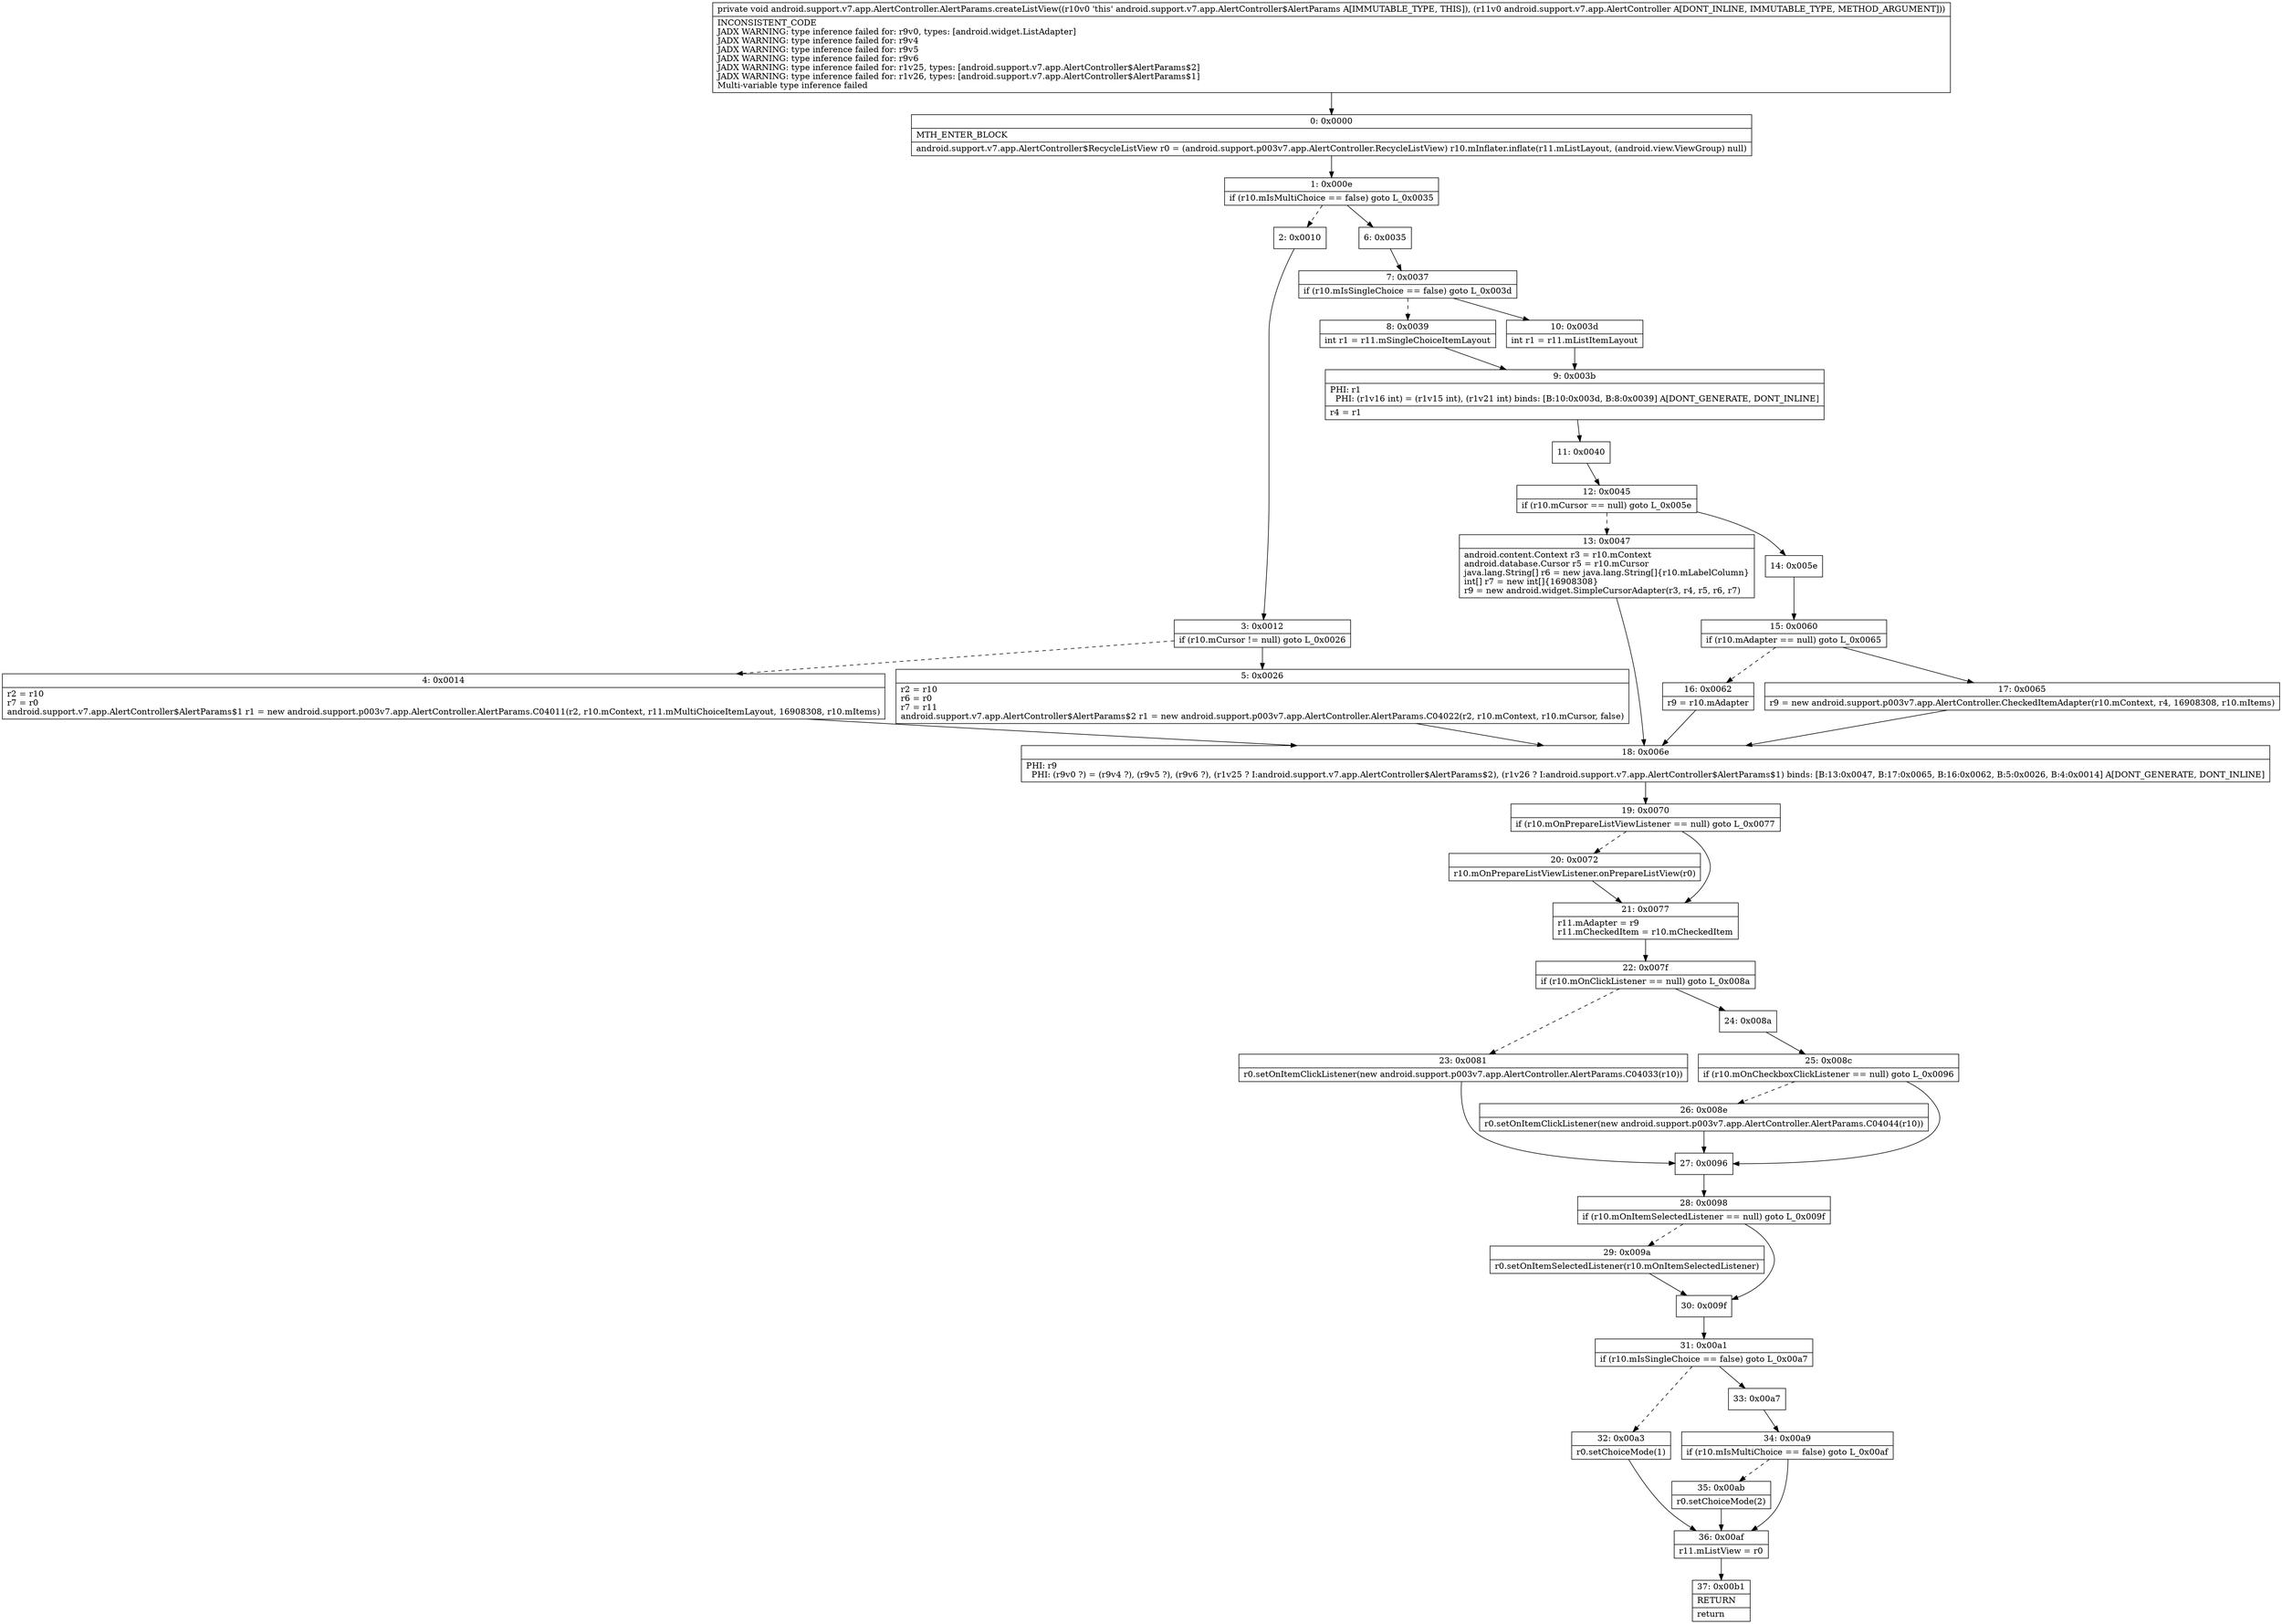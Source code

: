 digraph "CFG forandroid.support.v7.app.AlertController.AlertParams.createListView(Landroid\/support\/v7\/app\/AlertController;)V" {
Node_0 [shape=record,label="{0\:\ 0x0000|MTH_ENTER_BLOCK\l|android.support.v7.app.AlertController$RecycleListView r0 = (android.support.p003v7.app.AlertController.RecycleListView) r10.mInflater.inflate(r11.mListLayout, (android.view.ViewGroup) null)\l}"];
Node_1 [shape=record,label="{1\:\ 0x000e|if (r10.mIsMultiChoice == false) goto L_0x0035\l}"];
Node_2 [shape=record,label="{2\:\ 0x0010}"];
Node_3 [shape=record,label="{3\:\ 0x0012|if (r10.mCursor != null) goto L_0x0026\l}"];
Node_4 [shape=record,label="{4\:\ 0x0014|r2 = r10\lr7 = r0\landroid.support.v7.app.AlertController$AlertParams$1 r1 = new android.support.p003v7.app.AlertController.AlertParams.C04011(r2, r10.mContext, r11.mMultiChoiceItemLayout, 16908308, r10.mItems)\l}"];
Node_5 [shape=record,label="{5\:\ 0x0026|r2 = r10\lr6 = r0\lr7 = r11\landroid.support.v7.app.AlertController$AlertParams$2 r1 = new android.support.p003v7.app.AlertController.AlertParams.C04022(r2, r10.mContext, r10.mCursor, false)\l}"];
Node_6 [shape=record,label="{6\:\ 0x0035}"];
Node_7 [shape=record,label="{7\:\ 0x0037|if (r10.mIsSingleChoice == false) goto L_0x003d\l}"];
Node_8 [shape=record,label="{8\:\ 0x0039|int r1 = r11.mSingleChoiceItemLayout\l}"];
Node_9 [shape=record,label="{9\:\ 0x003b|PHI: r1 \l  PHI: (r1v16 int) = (r1v15 int), (r1v21 int) binds: [B:10:0x003d, B:8:0x0039] A[DONT_GENERATE, DONT_INLINE]\l|r4 = r1\l}"];
Node_10 [shape=record,label="{10\:\ 0x003d|int r1 = r11.mListItemLayout\l}"];
Node_11 [shape=record,label="{11\:\ 0x0040}"];
Node_12 [shape=record,label="{12\:\ 0x0045|if (r10.mCursor == null) goto L_0x005e\l}"];
Node_13 [shape=record,label="{13\:\ 0x0047|android.content.Context r3 = r10.mContext\landroid.database.Cursor r5 = r10.mCursor\ljava.lang.String[] r6 = new java.lang.String[]\{r10.mLabelColumn\}\lint[] r7 = new int[]\{16908308\}\lr9 = new android.widget.SimpleCursorAdapter(r3, r4, r5, r6, r7)\l}"];
Node_14 [shape=record,label="{14\:\ 0x005e}"];
Node_15 [shape=record,label="{15\:\ 0x0060|if (r10.mAdapter == null) goto L_0x0065\l}"];
Node_16 [shape=record,label="{16\:\ 0x0062|r9 = r10.mAdapter\l}"];
Node_17 [shape=record,label="{17\:\ 0x0065|r9 = new android.support.p003v7.app.AlertController.CheckedItemAdapter(r10.mContext, r4, 16908308, r10.mItems)\l}"];
Node_18 [shape=record,label="{18\:\ 0x006e|PHI: r9 \l  PHI: (r9v0 ?) = (r9v4 ?), (r9v5 ?), (r9v6 ?), (r1v25 ? I:android.support.v7.app.AlertController$AlertParams$2), (r1v26 ? I:android.support.v7.app.AlertController$AlertParams$1) binds: [B:13:0x0047, B:17:0x0065, B:16:0x0062, B:5:0x0026, B:4:0x0014] A[DONT_GENERATE, DONT_INLINE]\l}"];
Node_19 [shape=record,label="{19\:\ 0x0070|if (r10.mOnPrepareListViewListener == null) goto L_0x0077\l}"];
Node_20 [shape=record,label="{20\:\ 0x0072|r10.mOnPrepareListViewListener.onPrepareListView(r0)\l}"];
Node_21 [shape=record,label="{21\:\ 0x0077|r11.mAdapter = r9\lr11.mCheckedItem = r10.mCheckedItem\l}"];
Node_22 [shape=record,label="{22\:\ 0x007f|if (r10.mOnClickListener == null) goto L_0x008a\l}"];
Node_23 [shape=record,label="{23\:\ 0x0081|r0.setOnItemClickListener(new android.support.p003v7.app.AlertController.AlertParams.C04033(r10))\l}"];
Node_24 [shape=record,label="{24\:\ 0x008a}"];
Node_25 [shape=record,label="{25\:\ 0x008c|if (r10.mOnCheckboxClickListener == null) goto L_0x0096\l}"];
Node_26 [shape=record,label="{26\:\ 0x008e|r0.setOnItemClickListener(new android.support.p003v7.app.AlertController.AlertParams.C04044(r10))\l}"];
Node_27 [shape=record,label="{27\:\ 0x0096}"];
Node_28 [shape=record,label="{28\:\ 0x0098|if (r10.mOnItemSelectedListener == null) goto L_0x009f\l}"];
Node_29 [shape=record,label="{29\:\ 0x009a|r0.setOnItemSelectedListener(r10.mOnItemSelectedListener)\l}"];
Node_30 [shape=record,label="{30\:\ 0x009f}"];
Node_31 [shape=record,label="{31\:\ 0x00a1|if (r10.mIsSingleChoice == false) goto L_0x00a7\l}"];
Node_32 [shape=record,label="{32\:\ 0x00a3|r0.setChoiceMode(1)\l}"];
Node_33 [shape=record,label="{33\:\ 0x00a7}"];
Node_34 [shape=record,label="{34\:\ 0x00a9|if (r10.mIsMultiChoice == false) goto L_0x00af\l}"];
Node_35 [shape=record,label="{35\:\ 0x00ab|r0.setChoiceMode(2)\l}"];
Node_36 [shape=record,label="{36\:\ 0x00af|r11.mListView = r0\l}"];
Node_37 [shape=record,label="{37\:\ 0x00b1|RETURN\l|return\l}"];
MethodNode[shape=record,label="{private void android.support.v7.app.AlertController.AlertParams.createListView((r10v0 'this' android.support.v7.app.AlertController$AlertParams A[IMMUTABLE_TYPE, THIS]), (r11v0 android.support.v7.app.AlertController A[DONT_INLINE, IMMUTABLE_TYPE, METHOD_ARGUMENT]))  | INCONSISTENT_CODE\lJADX WARNING: type inference failed for: r9v0, types: [android.widget.ListAdapter]\lJADX WARNING: type inference failed for: r9v4\lJADX WARNING: type inference failed for: r9v5\lJADX WARNING: type inference failed for: r9v6\lJADX WARNING: type inference failed for: r1v25, types: [android.support.v7.app.AlertController$AlertParams$2]\lJADX WARNING: type inference failed for: r1v26, types: [android.support.v7.app.AlertController$AlertParams$1]\lMulti\-variable type inference failed\l}"];
MethodNode -> Node_0;
Node_0 -> Node_1;
Node_1 -> Node_2[style=dashed];
Node_1 -> Node_6;
Node_2 -> Node_3;
Node_3 -> Node_4[style=dashed];
Node_3 -> Node_5;
Node_4 -> Node_18;
Node_5 -> Node_18;
Node_6 -> Node_7;
Node_7 -> Node_8[style=dashed];
Node_7 -> Node_10;
Node_8 -> Node_9;
Node_9 -> Node_11;
Node_10 -> Node_9;
Node_11 -> Node_12;
Node_12 -> Node_13[style=dashed];
Node_12 -> Node_14;
Node_13 -> Node_18;
Node_14 -> Node_15;
Node_15 -> Node_16[style=dashed];
Node_15 -> Node_17;
Node_16 -> Node_18;
Node_17 -> Node_18;
Node_18 -> Node_19;
Node_19 -> Node_20[style=dashed];
Node_19 -> Node_21;
Node_20 -> Node_21;
Node_21 -> Node_22;
Node_22 -> Node_23[style=dashed];
Node_22 -> Node_24;
Node_23 -> Node_27;
Node_24 -> Node_25;
Node_25 -> Node_26[style=dashed];
Node_25 -> Node_27;
Node_26 -> Node_27;
Node_27 -> Node_28;
Node_28 -> Node_29[style=dashed];
Node_28 -> Node_30;
Node_29 -> Node_30;
Node_30 -> Node_31;
Node_31 -> Node_32[style=dashed];
Node_31 -> Node_33;
Node_32 -> Node_36;
Node_33 -> Node_34;
Node_34 -> Node_35[style=dashed];
Node_34 -> Node_36;
Node_35 -> Node_36;
Node_36 -> Node_37;
}

